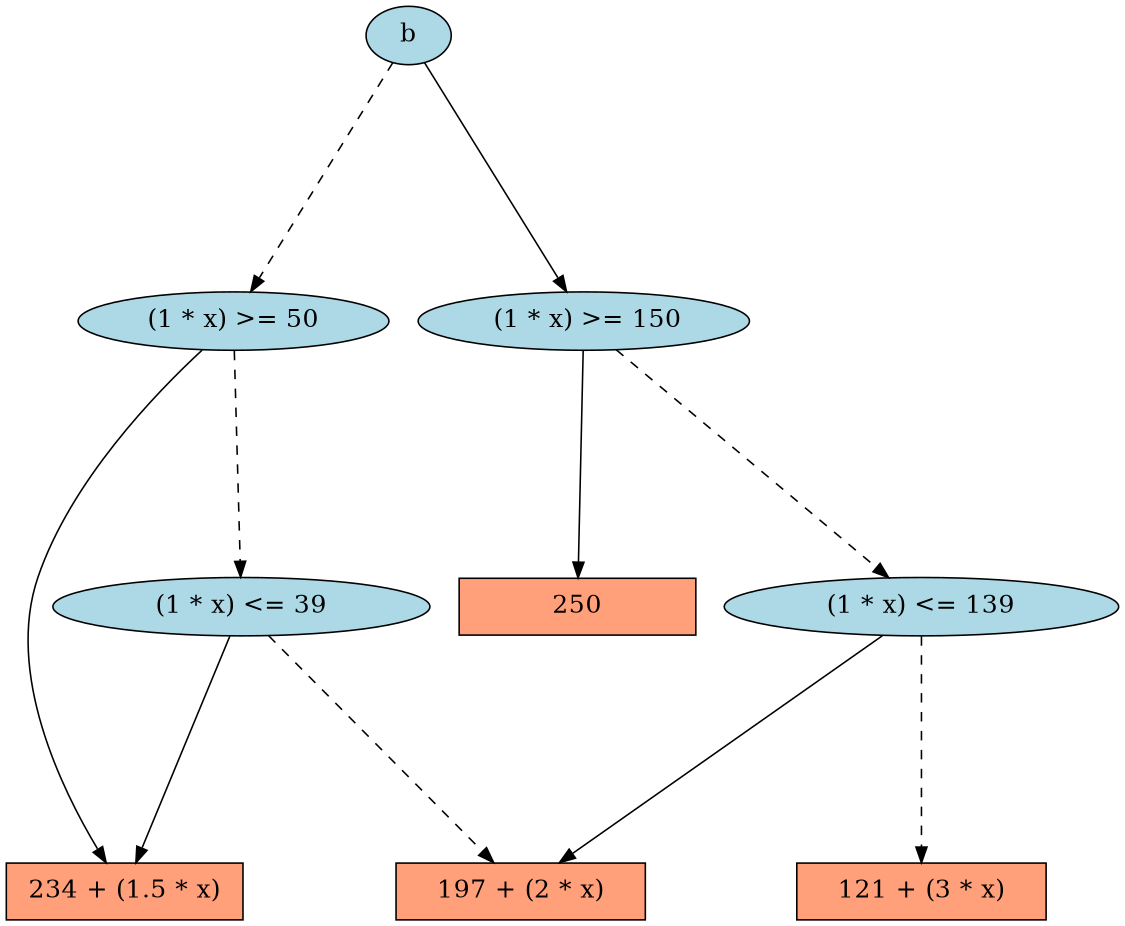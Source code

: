 digraph G {
  graph [
    ranksep = "2.00",
    bb = "0,0,917,612",
    ratio = auto,
    fontsize = 16,
    fontname = Helvetica,
    size = "7.5,10"
  ];

  node [
    fontsize = 16
  ];

  4083 [
    shape = box,
    label = "121 + (3 * x)",
    fillcolor = lightsalmon,
    width = "2.1944",
    style = filled,
    pos = "670,18"
  ];
  4082 [
    height = "0.51069",
    label = "(1 * x) >= 50",
    fillcolor = lightblue,
    width = "2.736",
    style = filled,
    pos = "294,381"
  ];
  4078 [
    height = "0.51069",
    label = "(1 * x) <= 39",
    fillcolor = lightblue,
    width = "3.3125",
    style = filled,
    pos = "296,199"
  ];
  4088 [
    shape = box,
    label = "250",
    fillcolor = lightsalmon,
    width = "2.0833",
    style = filled,
    pos = "431,18"
  ];
  4073 [
    shape = box,
    label = "234 + (1.5 * x)",
    fillcolor = lightsalmon,
    width = "2.0833",
    style = filled,
    pos = "431,18"
  ];
  4072 [
    shape = box,
    label = "197 + (2 * x)",
    fillcolor = lightsalmon,
    width = "2.1944",
    style = filled,
    pos = "259,18"
  ];
  4094 [
    height = "0.51069",
    label = b,
    fillcolor = lightblue,
    style = filled,
    pos = "405,578"
  ];
  4091 [
    height = "0.51069",
    label = " (1 * x) >= 150",
    fillcolor = lightblue,
    width = "2.9217",
    style = filled,
    pos = "516,381"
  ];
  4087 [
    height = "0.51069",
    label = "(1 * x) <= 139",
    fillcolor = lightblue,
    width = "3.4744",
    style = filled,
    pos = "737,199"
  ];
  4078 -> 4073 [
    style = "",
    pos = "e,418.15,36.035 309.19,180.51 333.21,148.67 384.15,81.121 411.94,44.271"
  ];
  4087 -> 4083 [
    style = dashed,
    pos = "e,676.38,36.035 730.45,180.51 718.69,149.07 693.89,82.825 679.99,45.685"
  ];
  4091 -> 4087 [
    style = dashed,
    pos = "e,715.87,217.21 537.19,362.74 576.96,330.35 662.82,260.42 707.94,223.67"
  ];
  4082 -> 4078 [
    style = dashed,
    pos = "e,295.81,217.39 294.2,362.41 294.54,331.01 295.28,265.09 295.69,227.6"
  ];
  4094 -> 4082 [
    style = dashed,
    pos = "e,303.96,399.5 395.73,560.71 376.54,527 332.31,449.31 309,408.36"
  ];
  4087 -> 4072 [
    style = "",
    pos = "e,832.01,36.035 747.26,180.51 765.86,148.8 805.23,81.69 826.9,44.739"
  ];
  4078 -> 4072 [
    style = dashed,
    pos = "e,262.52,36.035 292.38,180.51 285.91,149.2 272.31,83.39 264.61,46.163"
  ];
  4094 -> 4091 [
    style = "",
    pos = "e,506.04,399.5 414.27,560.71 433.46,527 477.69,449.31 501,408.36"
  ];
  4091 -> 4088 [
    style = "",
    pos = "e,515.1,217.13 515.9,362.41 515.73,330.93 515.36,264.75 515.15,227.31"
  ];
  4082 -> 4073 [
    style = "",
    pos = "e,99.553,217.21 273.38,362.74 234.7,330.35 151.17,260.42 107.27,223.67"
  ];
}
